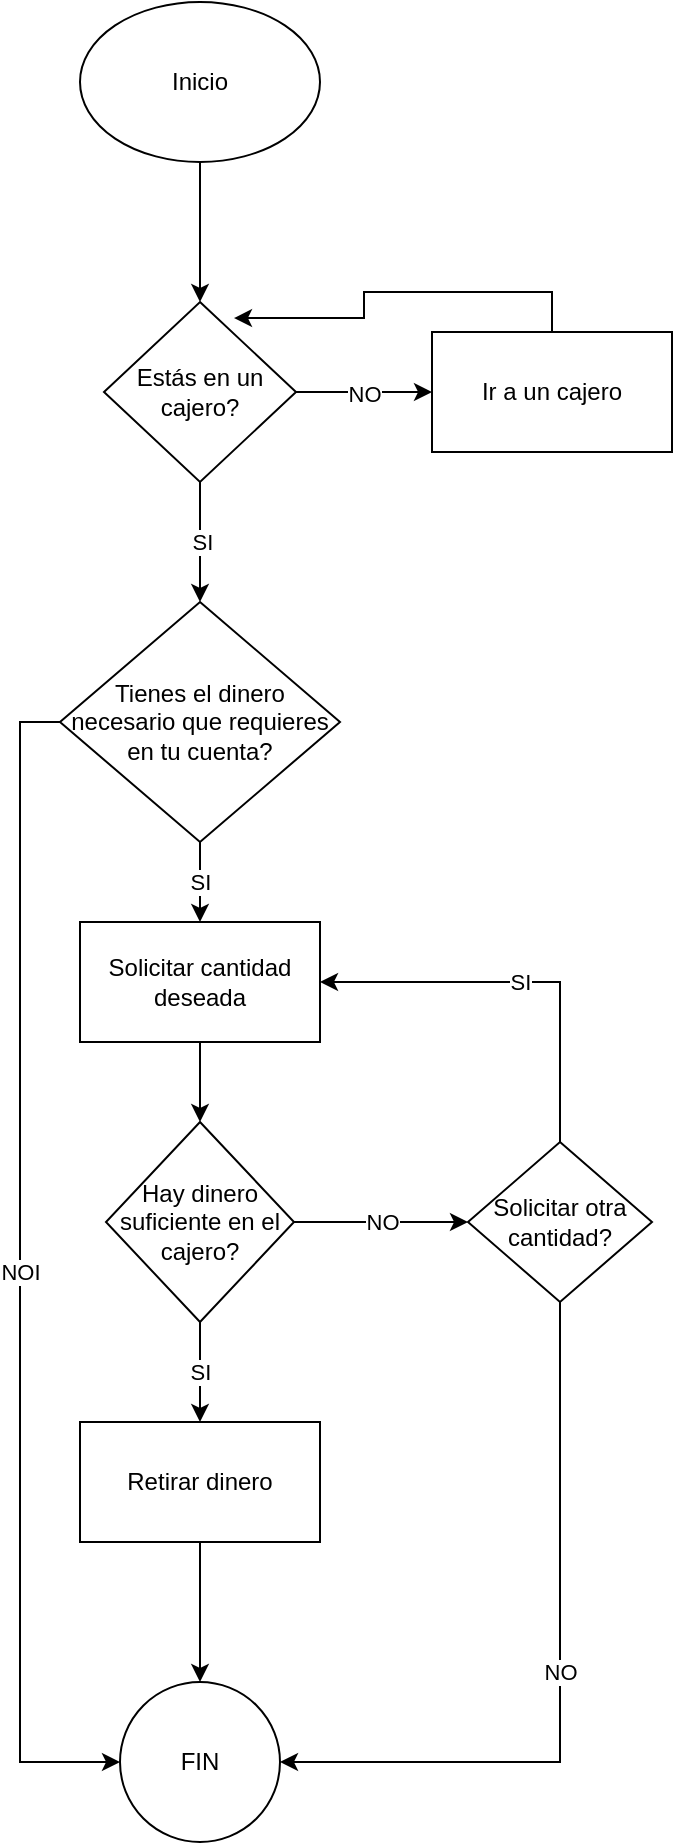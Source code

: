 <mxfile version="21.4.0" type="github">
  <diagram name="Page-1" id="w1NXfOQ2WNANbovqwM4W">
    <mxGraphModel dx="794" dy="436" grid="1" gridSize="10" guides="1" tooltips="1" connect="1" arrows="1" fold="1" page="1" pageScale="1" pageWidth="827" pageHeight="1169" math="0" shadow="0">
      <root>
        <object label="" id="0">
          <mxCell />
        </object>
        <mxCell id="1" parent="0" />
        <mxCell id="xbrA8N7wWtEx4V87R64p-1" value="Inicio" style="ellipse;whiteSpace=wrap;html=1;" vertex="1" parent="1">
          <mxGeometry x="354" y="30" width="120" height="80" as="geometry" />
        </mxCell>
        <mxCell id="xbrA8N7wWtEx4V87R64p-6" value="NO" style="edgeStyle=orthogonalEdgeStyle;rounded=0;orthogonalLoop=1;jettySize=auto;html=1;exitX=1;exitY=0.5;exitDx=0;exitDy=0;" edge="1" parent="1" source="xbrA8N7wWtEx4V87R64p-3">
          <mxGeometry relative="1" as="geometry">
            <mxPoint x="530" y="225" as="targetPoint" />
          </mxGeometry>
        </mxCell>
        <mxCell id="xbrA8N7wWtEx4V87R64p-9" value="SI" style="edgeStyle=orthogonalEdgeStyle;rounded=0;orthogonalLoop=1;jettySize=auto;html=1;exitX=0.5;exitY=1;exitDx=0;exitDy=0;" edge="1" parent="1" source="xbrA8N7wWtEx4V87R64p-3">
          <mxGeometry relative="1" as="geometry">
            <mxPoint x="414" y="330" as="targetPoint" />
          </mxGeometry>
        </mxCell>
        <mxCell id="xbrA8N7wWtEx4V87R64p-3" value="Estás en un cajero?" style="rhombus;whiteSpace=wrap;html=1;" vertex="1" parent="1">
          <mxGeometry x="366" y="180" width="96" height="90" as="geometry" />
        </mxCell>
        <mxCell id="xbrA8N7wWtEx4V87R64p-4" value="" style="endArrow=classic;html=1;rounded=0;exitX=0.5;exitY=1;exitDx=0;exitDy=0;entryX=0.5;entryY=0;entryDx=0;entryDy=0;" edge="1" parent="1" source="xbrA8N7wWtEx4V87R64p-1" target="xbrA8N7wWtEx4V87R64p-3">
          <mxGeometry width="50" height="50" relative="1" as="geometry">
            <mxPoint x="380" y="270" as="sourcePoint" />
            <mxPoint x="510" y="230" as="targetPoint" />
          </mxGeometry>
        </mxCell>
        <mxCell id="xbrA8N7wWtEx4V87R64p-28" style="edgeStyle=orthogonalEdgeStyle;rounded=0;orthogonalLoop=1;jettySize=auto;html=1;exitX=0.5;exitY=0;exitDx=0;exitDy=0;entryX=0.677;entryY=0.089;entryDx=0;entryDy=0;entryPerimeter=0;" edge="1" parent="1" source="xbrA8N7wWtEx4V87R64p-7" target="xbrA8N7wWtEx4V87R64p-3">
          <mxGeometry relative="1" as="geometry" />
        </mxCell>
        <mxCell id="xbrA8N7wWtEx4V87R64p-7" value="Ir a un cajero" style="rounded=0;whiteSpace=wrap;html=1;" vertex="1" parent="1">
          <mxGeometry x="530" y="195" width="120" height="60" as="geometry" />
        </mxCell>
        <mxCell id="xbrA8N7wWtEx4V87R64p-14" value="SI" style="edgeStyle=orthogonalEdgeStyle;rounded=0;orthogonalLoop=1;jettySize=auto;html=1;exitX=0.5;exitY=1;exitDx=0;exitDy=0;entryX=0.5;entryY=0;entryDx=0;entryDy=0;" edge="1" parent="1" source="xbrA8N7wWtEx4V87R64p-10" target="xbrA8N7wWtEx4V87R64p-13">
          <mxGeometry relative="1" as="geometry" />
        </mxCell>
        <mxCell id="xbrA8N7wWtEx4V87R64p-29" value="NOI" style="edgeStyle=orthogonalEdgeStyle;rounded=0;orthogonalLoop=1;jettySize=auto;html=1;exitX=0;exitY=0.5;exitDx=0;exitDy=0;entryX=0;entryY=0.5;entryDx=0;entryDy=0;" edge="1" parent="1" source="xbrA8N7wWtEx4V87R64p-10" target="xbrA8N7wWtEx4V87R64p-21">
          <mxGeometry relative="1" as="geometry" />
        </mxCell>
        <mxCell id="xbrA8N7wWtEx4V87R64p-10" value="Tienes el dinero necesario que requieres en tu cuenta?" style="rhombus;whiteSpace=wrap;html=1;" vertex="1" parent="1">
          <mxGeometry x="344" y="330" width="140" height="120" as="geometry" />
        </mxCell>
        <mxCell id="xbrA8N7wWtEx4V87R64p-16" style="edgeStyle=orthogonalEdgeStyle;rounded=0;orthogonalLoop=1;jettySize=auto;html=1;exitX=0.5;exitY=1;exitDx=0;exitDy=0;entryX=0.5;entryY=0;entryDx=0;entryDy=0;" edge="1" parent="1" source="xbrA8N7wWtEx4V87R64p-13" target="xbrA8N7wWtEx4V87R64p-15">
          <mxGeometry relative="1" as="geometry" />
        </mxCell>
        <mxCell id="xbrA8N7wWtEx4V87R64p-13" value="Solicitar cantidad deseada" style="rounded=0;whiteSpace=wrap;html=1;" vertex="1" parent="1">
          <mxGeometry x="354" y="490" width="120" height="60" as="geometry" />
        </mxCell>
        <mxCell id="xbrA8N7wWtEx4V87R64p-18" value="NO" style="edgeStyle=orthogonalEdgeStyle;rounded=0;orthogonalLoop=1;jettySize=auto;html=1;" edge="1" parent="1" source="xbrA8N7wWtEx4V87R64p-15" target="xbrA8N7wWtEx4V87R64p-17">
          <mxGeometry relative="1" as="geometry" />
        </mxCell>
        <mxCell id="xbrA8N7wWtEx4V87R64p-20" value="SI" style="edgeStyle=orthogonalEdgeStyle;rounded=0;orthogonalLoop=1;jettySize=auto;html=1;" edge="1" parent="1" source="xbrA8N7wWtEx4V87R64p-15" target="xbrA8N7wWtEx4V87R64p-19">
          <mxGeometry relative="1" as="geometry" />
        </mxCell>
        <mxCell id="xbrA8N7wWtEx4V87R64p-15" value="Hay dinero suficiente en el cajero?" style="rhombus;whiteSpace=wrap;html=1;" vertex="1" parent="1">
          <mxGeometry x="367" y="590" width="94" height="100" as="geometry" />
        </mxCell>
        <mxCell id="xbrA8N7wWtEx4V87R64p-25" value="NO" style="edgeStyle=orthogonalEdgeStyle;rounded=0;orthogonalLoop=1;jettySize=auto;html=1;exitX=0.5;exitY=1;exitDx=0;exitDy=0;entryX=1;entryY=0.5;entryDx=0;entryDy=0;" edge="1" parent="1" source="xbrA8N7wWtEx4V87R64p-17" target="xbrA8N7wWtEx4V87R64p-21">
          <mxGeometry relative="1" as="geometry" />
        </mxCell>
        <mxCell id="xbrA8N7wWtEx4V87R64p-26" value="SI" style="edgeStyle=orthogonalEdgeStyle;rounded=0;orthogonalLoop=1;jettySize=auto;html=1;exitX=0.5;exitY=0;exitDx=0;exitDy=0;entryX=1;entryY=0.5;entryDx=0;entryDy=0;" edge="1" parent="1" source="xbrA8N7wWtEx4V87R64p-17" target="xbrA8N7wWtEx4V87R64p-13">
          <mxGeometry relative="1" as="geometry" />
        </mxCell>
        <mxCell id="xbrA8N7wWtEx4V87R64p-17" value="Solicitar otra cantidad?" style="rhombus;whiteSpace=wrap;html=1;" vertex="1" parent="1">
          <mxGeometry x="548" y="600" width="92" height="80" as="geometry" />
        </mxCell>
        <mxCell id="xbrA8N7wWtEx4V87R64p-22" value="" style="edgeStyle=orthogonalEdgeStyle;rounded=0;orthogonalLoop=1;jettySize=auto;html=1;" edge="1" parent="1" source="xbrA8N7wWtEx4V87R64p-19" target="xbrA8N7wWtEx4V87R64p-21">
          <mxGeometry relative="1" as="geometry" />
        </mxCell>
        <mxCell id="xbrA8N7wWtEx4V87R64p-19" value="Retirar dinero" style="whiteSpace=wrap;html=1;" vertex="1" parent="1">
          <mxGeometry x="354" y="740" width="120" height="60" as="geometry" />
        </mxCell>
        <mxCell id="xbrA8N7wWtEx4V87R64p-21" value="FIN" style="ellipse;whiteSpace=wrap;html=1;" vertex="1" parent="1">
          <mxGeometry x="374" y="870" width="80" height="80" as="geometry" />
        </mxCell>
      </root>
    </mxGraphModel>
  </diagram>
</mxfile>
